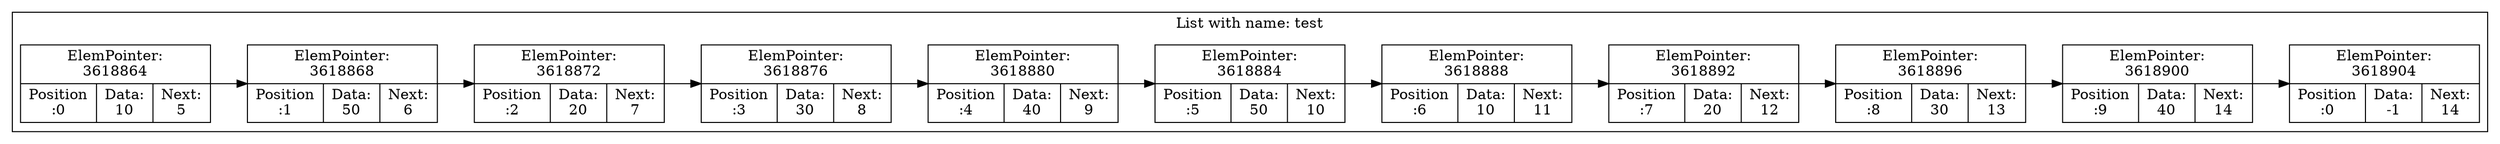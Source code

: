 digraph G{
rankdir=LR;
subgraph clusterlist {
0 [shape=record, label="ElemPointer:\n3618864 | {Position\n:0 | Data:\n10 | Next:\n5}"];
1 [shape=record, label="ElemPointer:\n3618868 | {Position\n:50 | Data:\n6 | Next:\n5}"];
0->1
1 [shape=record, label="ElemPointer:\n3618868 | {Position\n:1 | Data:\n50 | Next:\n6}"];
2 [shape=record, label="ElemPointer:\n3618872 | {Position\n:20 | Data:\n7 | Next:\n6}"];
1->2
2 [shape=record, label="ElemPointer:\n3618872 | {Position\n:2 | Data:\n20 | Next:\n7}"];
3 [shape=record, label="ElemPointer:\n3618876 | {Position\n:30 | Data:\n8 | Next:\n7}"];
2->3
3 [shape=record, label="ElemPointer:\n3618876 | {Position\n:3 | Data:\n30 | Next:\n8}"];
4 [shape=record, label="ElemPointer:\n3618880 | {Position\n:40 | Data:\n9 | Next:\n8}"];
3->4
4 [shape=record, label="ElemPointer:\n3618880 | {Position\n:4 | Data:\n40 | Next:\n9}"];
5 [shape=record, label="ElemPointer:\n3618884 | {Position\n:50 | Data:\n10 | Next:\n9}"];
4->5
5 [shape=record, label="ElemPointer:\n3618884 | {Position\n:5 | Data:\n50 | Next:\n10}"];
6 [shape=record, label="ElemPointer:\n3618888 | {Position\n:10 | Data:\n11 | Next:\n10}"];
5->6
6 [shape=record, label="ElemPointer:\n3618888 | {Position\n:6 | Data:\n10 | Next:\n11}"];
7 [shape=record, label="ElemPointer:\n3618892 | {Position\n:20 | Data:\n12 | Next:\n11}"];
6->7
7 [shape=record, label="ElemPointer:\n3618892 | {Position\n:7 | Data:\n20 | Next:\n12}"];
8 [shape=record, label="ElemPointer:\n3618896 | {Position\n:30 | Data:\n13 | Next:\n12}"];
7->8
8 [shape=record, label="ElemPointer:\n3618896 | {Position\n:8 | Data:\n30 | Next:\n13}"];
9 [shape=record, label="ElemPointer:\n3618900 | {Position\n:40 | Data:\n14 | Next:\n13}"];
8->9
9 [shape=record, label="ElemPointer:\n3618900 | {Position\n:9 | Data:\n40 | Next:\n14}"];
10 [shape=record, label="ElemPointer:\n3618904 | {Position\n:0 | Data:\n-1 | Next:\n14}"];
9->10
label = "List with name: test"}
}
